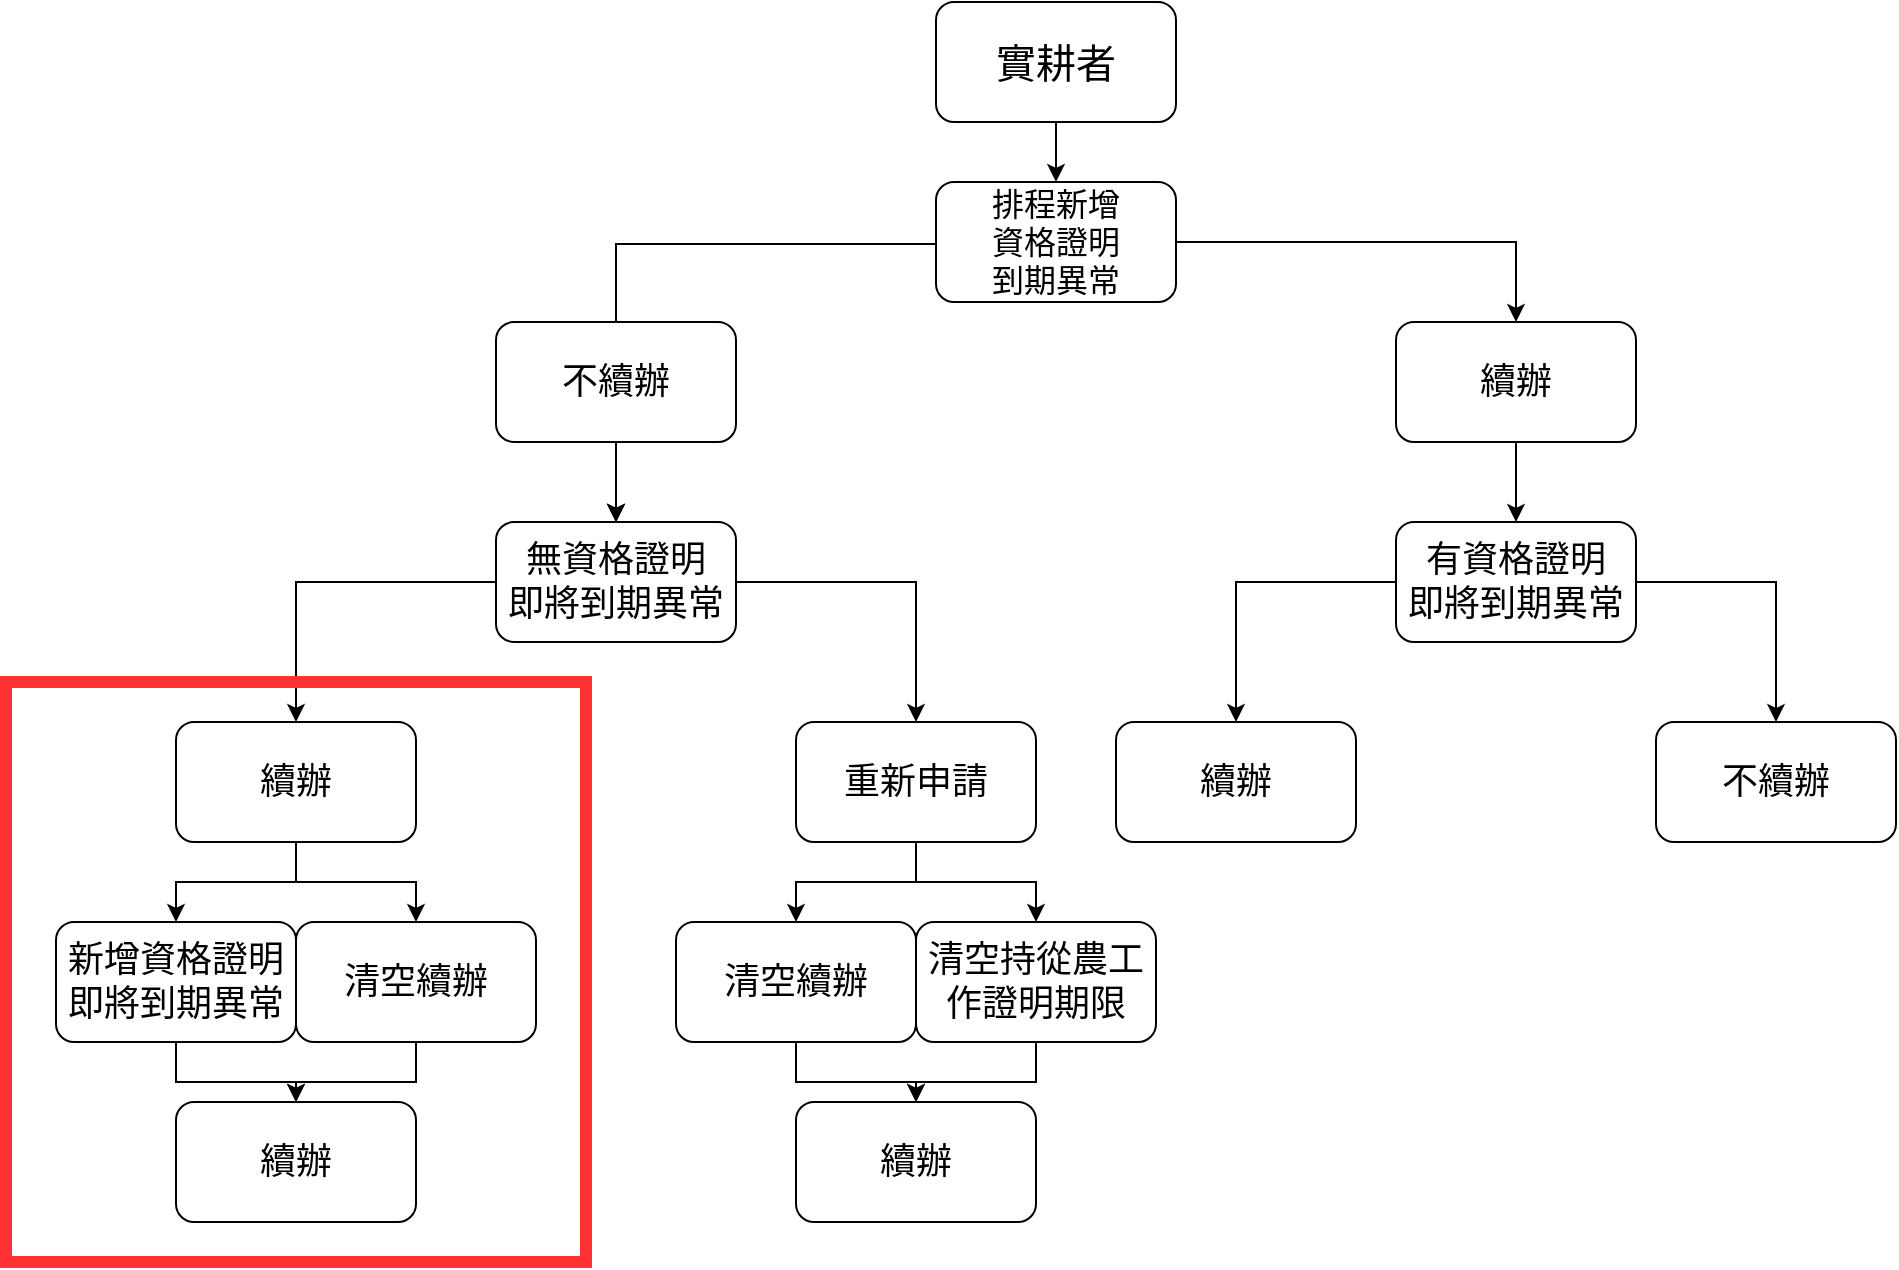 <mxfile version="26.0.4">
  <diagram name="第 1 页" id="MOW6yTSXz-LUUM_edDbN">
    <mxGraphModel dx="2261" dy="784" grid="1" gridSize="10" guides="1" tooltips="1" connect="1" arrows="1" fold="1" page="1" pageScale="1" pageWidth="827" pageHeight="1169" math="0" shadow="0">
      <root>
        <mxCell id="0" />
        <mxCell id="1" parent="0" />
        <mxCell id="kf7cG3kCLDTS_zNB6bXx-13" value="" style="edgeStyle=orthogonalEdgeStyle;rounded=0;orthogonalLoop=1;jettySize=auto;html=1;" edge="1" parent="1">
          <mxGeometry relative="1" as="geometry">
            <mxPoint x="370" y="140" as="sourcePoint" />
            <mxPoint x="210" y="200" as="targetPoint" />
            <Array as="points">
              <mxPoint x="370" y="141" />
              <mxPoint x="210" y="141" />
            </Array>
          </mxGeometry>
        </mxCell>
        <mxCell id="kf7cG3kCLDTS_zNB6bXx-23" value="" style="edgeStyle=orthogonalEdgeStyle;rounded=0;orthogonalLoop=1;jettySize=auto;html=1;" edge="1" parent="1" source="kf7cG3kCLDTS_zNB6bXx-1" target="kf7cG3kCLDTS_zNB6bXx-22">
          <mxGeometry relative="1" as="geometry" />
        </mxCell>
        <mxCell id="kf7cG3kCLDTS_zNB6bXx-1" value="&lt;font style=&quot;font-size: 20px;&quot;&gt;實耕者&lt;/font&gt;" style="rounded=1;whiteSpace=wrap;html=1;" vertex="1" parent="1">
          <mxGeometry x="370" y="20" width="120" height="60" as="geometry" />
        </mxCell>
        <mxCell id="kf7cG3kCLDTS_zNB6bXx-15" value="" style="edgeStyle=orthogonalEdgeStyle;rounded=0;orthogonalLoop=1;jettySize=auto;html=1;" edge="1" parent="1" source="kf7cG3kCLDTS_zNB6bXx-6" target="kf7cG3kCLDTS_zNB6bXx-14">
          <mxGeometry relative="1" as="geometry" />
        </mxCell>
        <mxCell id="kf7cG3kCLDTS_zNB6bXx-17" value="" style="edgeStyle=orthogonalEdgeStyle;rounded=0;orthogonalLoop=1;jettySize=auto;html=1;" edge="1" parent="1" source="kf7cG3kCLDTS_zNB6bXx-6" target="kf7cG3kCLDTS_zNB6bXx-16">
          <mxGeometry relative="1" as="geometry" />
        </mxCell>
        <mxCell id="kf7cG3kCLDTS_zNB6bXx-6" value="&lt;font style=&quot;font-size: 18px;&quot;&gt;&lt;font style=&quot;&quot;&gt;有&lt;/font&gt;&lt;span style=&quot;background-color: transparent; color: light-dark(rgb(0, 0, 0), rgb(255, 255, 255));&quot;&gt;資格證明&lt;/span&gt;&lt;/font&gt;&lt;div&gt;&lt;div&gt;&lt;font style=&quot;font-size: 18px;&quot;&gt;即將到期異常&lt;/font&gt;&lt;/div&gt;&lt;/div&gt;" style="rounded=1;whiteSpace=wrap;html=1;" vertex="1" parent="1">
          <mxGeometry x="600" y="280" width="120" height="60" as="geometry" />
        </mxCell>
        <mxCell id="kf7cG3kCLDTS_zNB6bXx-14" value="&lt;span style=&quot;font-size: 18px;&quot;&gt;不續辦&lt;/span&gt;" style="rounded=1;whiteSpace=wrap;html=1;" vertex="1" parent="1">
          <mxGeometry x="730" y="380" width="120" height="60" as="geometry" />
        </mxCell>
        <mxCell id="kf7cG3kCLDTS_zNB6bXx-16" value="&lt;span style=&quot;font-size: 18px;&quot;&gt;續辦&lt;/span&gt;" style="rounded=1;whiteSpace=wrap;html=1;" vertex="1" parent="1">
          <mxGeometry x="460" y="380" width="120" height="60" as="geometry" />
        </mxCell>
        <mxCell id="kf7cG3kCLDTS_zNB6bXx-28" value="" style="edgeStyle=orthogonalEdgeStyle;rounded=0;orthogonalLoop=1;jettySize=auto;html=1;" edge="1" parent="1" source="kf7cG3kCLDTS_zNB6bXx-18" target="kf7cG3kCLDTS_zNB6bXx-27">
          <mxGeometry relative="1" as="geometry" />
        </mxCell>
        <mxCell id="kf7cG3kCLDTS_zNB6bXx-30" value="" style="edgeStyle=orthogonalEdgeStyle;rounded=0;orthogonalLoop=1;jettySize=auto;html=1;" edge="1" parent="1" source="kf7cG3kCLDTS_zNB6bXx-18" target="kf7cG3kCLDTS_zNB6bXx-27">
          <mxGeometry relative="1" as="geometry" />
        </mxCell>
        <mxCell id="kf7cG3kCLDTS_zNB6bXx-32" value="" style="edgeStyle=orthogonalEdgeStyle;rounded=0;orthogonalLoop=1;jettySize=auto;html=1;" edge="1" parent="1" source="kf7cG3kCLDTS_zNB6bXx-18" target="kf7cG3kCLDTS_zNB6bXx-27">
          <mxGeometry relative="1" as="geometry" />
        </mxCell>
        <mxCell id="kf7cG3kCLDTS_zNB6bXx-18" value="&lt;span style=&quot;font-size: 18px;&quot;&gt;不續辦&lt;/span&gt;" style="rounded=1;whiteSpace=wrap;html=1;" vertex="1" parent="1">
          <mxGeometry x="150" y="180" width="120" height="60" as="geometry" />
        </mxCell>
        <mxCell id="kf7cG3kCLDTS_zNB6bXx-66" style="edgeStyle=orthogonalEdgeStyle;rounded=0;orthogonalLoop=1;jettySize=auto;html=1;entryX=0.5;entryY=0;entryDx=0;entryDy=0;" edge="1" parent="1" source="kf7cG3kCLDTS_zNB6bXx-22" target="kf7cG3kCLDTS_zNB6bXx-64">
          <mxGeometry relative="1" as="geometry" />
        </mxCell>
        <mxCell id="kf7cG3kCLDTS_zNB6bXx-22" value="&lt;font style=&quot;font-size: 16px;&quot;&gt;排程新增&lt;/font&gt;&lt;div&gt;&lt;font style=&quot;font-size: 16px;&quot;&gt;資格證明&lt;/font&gt;&lt;/div&gt;&lt;div&gt;&lt;font style=&quot;font-size: 16px;&quot;&gt;到期異常&lt;/font&gt;&lt;/div&gt;" style="rounded=1;whiteSpace=wrap;html=1;" vertex="1" parent="1">
          <mxGeometry x="370" y="110" width="120" height="60" as="geometry" />
        </mxCell>
        <mxCell id="kf7cG3kCLDTS_zNB6bXx-42" value="" style="edgeStyle=orthogonalEdgeStyle;rounded=0;orthogonalLoop=1;jettySize=auto;html=1;" edge="1" parent="1" source="kf7cG3kCLDTS_zNB6bXx-27" target="kf7cG3kCLDTS_zNB6bXx-34">
          <mxGeometry relative="1" as="geometry" />
        </mxCell>
        <mxCell id="kf7cG3kCLDTS_zNB6bXx-49" style="edgeStyle=orthogonalEdgeStyle;rounded=0;orthogonalLoop=1;jettySize=auto;html=1;" edge="1" parent="1" source="kf7cG3kCLDTS_zNB6bXx-27" target="kf7cG3kCLDTS_zNB6bXx-48">
          <mxGeometry relative="1" as="geometry" />
        </mxCell>
        <mxCell id="kf7cG3kCLDTS_zNB6bXx-27" value="&lt;span style=&quot;font-size: 18px;&quot;&gt;無資格證明&lt;/span&gt;&lt;div&gt;&lt;span style=&quot;font-size: 18px;&quot;&gt;即將到期異常&lt;/span&gt;&lt;/div&gt;" style="rounded=1;whiteSpace=wrap;html=1;" vertex="1" parent="1">
          <mxGeometry x="150" y="280" width="120" height="60" as="geometry" />
        </mxCell>
        <mxCell id="kf7cG3kCLDTS_zNB6bXx-44" value="" style="edgeStyle=orthogonalEdgeStyle;rounded=0;orthogonalLoop=1;jettySize=auto;html=1;" edge="1" parent="1" source="kf7cG3kCLDTS_zNB6bXx-34" target="kf7cG3kCLDTS_zNB6bXx-43">
          <mxGeometry relative="1" as="geometry" />
        </mxCell>
        <mxCell id="kf7cG3kCLDTS_zNB6bXx-47" style="edgeStyle=orthogonalEdgeStyle;rounded=0;orthogonalLoop=1;jettySize=auto;html=1;" edge="1" parent="1" source="kf7cG3kCLDTS_zNB6bXx-34" target="kf7cG3kCLDTS_zNB6bXx-46">
          <mxGeometry relative="1" as="geometry" />
        </mxCell>
        <mxCell id="kf7cG3kCLDTS_zNB6bXx-34" value="&lt;span style=&quot;font-size: 18px;&quot;&gt;續辦&lt;/span&gt;" style="rounded=1;whiteSpace=wrap;html=1;" vertex="1" parent="1">
          <mxGeometry x="-10" y="380" width="120" height="60" as="geometry" />
        </mxCell>
        <mxCell id="kf7cG3kCLDTS_zNB6bXx-61" style="edgeStyle=orthogonalEdgeStyle;rounded=0;orthogonalLoop=1;jettySize=auto;html=1;entryX=0.5;entryY=0;entryDx=0;entryDy=0;" edge="1" parent="1" source="kf7cG3kCLDTS_zNB6bXx-43" target="kf7cG3kCLDTS_zNB6bXx-60">
          <mxGeometry relative="1" as="geometry" />
        </mxCell>
        <mxCell id="kf7cG3kCLDTS_zNB6bXx-43" value="&lt;span style=&quot;font-size: 18px;&quot;&gt;新增資格證明即將到期異常&lt;/span&gt;" style="rounded=1;whiteSpace=wrap;html=1;" vertex="1" parent="1">
          <mxGeometry x="-70" y="480" width="120" height="60" as="geometry" />
        </mxCell>
        <mxCell id="kf7cG3kCLDTS_zNB6bXx-63" style="edgeStyle=orthogonalEdgeStyle;rounded=0;orthogonalLoop=1;jettySize=auto;html=1;entryX=0.5;entryY=0;entryDx=0;entryDy=0;" edge="1" parent="1" source="kf7cG3kCLDTS_zNB6bXx-46" target="kf7cG3kCLDTS_zNB6bXx-60">
          <mxGeometry relative="1" as="geometry" />
        </mxCell>
        <mxCell id="kf7cG3kCLDTS_zNB6bXx-46" value="&lt;span style=&quot;font-size: 18px;&quot;&gt;清空續辦&lt;/span&gt;" style="rounded=1;whiteSpace=wrap;html=1;" vertex="1" parent="1">
          <mxGeometry x="50" y="480" width="120" height="60" as="geometry" />
        </mxCell>
        <mxCell id="kf7cG3kCLDTS_zNB6bXx-53" style="edgeStyle=orthogonalEdgeStyle;rounded=0;orthogonalLoop=1;jettySize=auto;html=1;entryX=0.5;entryY=0;entryDx=0;entryDy=0;" edge="1" parent="1" source="kf7cG3kCLDTS_zNB6bXx-48" target="kf7cG3kCLDTS_zNB6bXx-50">
          <mxGeometry relative="1" as="geometry" />
        </mxCell>
        <mxCell id="kf7cG3kCLDTS_zNB6bXx-54" style="edgeStyle=orthogonalEdgeStyle;rounded=0;orthogonalLoop=1;jettySize=auto;html=1;entryX=0.5;entryY=0;entryDx=0;entryDy=0;" edge="1" parent="1" source="kf7cG3kCLDTS_zNB6bXx-48" target="kf7cG3kCLDTS_zNB6bXx-52">
          <mxGeometry relative="1" as="geometry" />
        </mxCell>
        <mxCell id="kf7cG3kCLDTS_zNB6bXx-48" value="&lt;span style=&quot;font-size: 18px;&quot;&gt;重新申請&lt;/span&gt;" style="rounded=1;whiteSpace=wrap;html=1;" vertex="1" parent="1">
          <mxGeometry x="300" y="380" width="120" height="60" as="geometry" />
        </mxCell>
        <mxCell id="kf7cG3kCLDTS_zNB6bXx-56" style="edgeStyle=orthogonalEdgeStyle;rounded=0;orthogonalLoop=1;jettySize=auto;html=1;entryX=0.5;entryY=0;entryDx=0;entryDy=0;" edge="1" parent="1" source="kf7cG3kCLDTS_zNB6bXx-50" target="kf7cG3kCLDTS_zNB6bXx-55">
          <mxGeometry relative="1" as="geometry" />
        </mxCell>
        <mxCell id="kf7cG3kCLDTS_zNB6bXx-50" value="&lt;span style=&quot;font-size: 18px;&quot;&gt;清空續辦&lt;/span&gt;" style="rounded=1;whiteSpace=wrap;html=1;" vertex="1" parent="1">
          <mxGeometry x="240" y="480" width="120" height="60" as="geometry" />
        </mxCell>
        <mxCell id="kf7cG3kCLDTS_zNB6bXx-57" style="edgeStyle=orthogonalEdgeStyle;rounded=0;orthogonalLoop=1;jettySize=auto;html=1;entryX=0.5;entryY=0;entryDx=0;entryDy=0;" edge="1" parent="1" source="kf7cG3kCLDTS_zNB6bXx-52" target="kf7cG3kCLDTS_zNB6bXx-55">
          <mxGeometry relative="1" as="geometry" />
        </mxCell>
        <mxCell id="kf7cG3kCLDTS_zNB6bXx-52" value="&lt;span style=&quot;font-size: 18px;&quot;&gt;清空持從農工作證明期限&lt;/span&gt;" style="rounded=1;whiteSpace=wrap;html=1;" vertex="1" parent="1">
          <mxGeometry x="360" y="480" width="120" height="60" as="geometry" />
        </mxCell>
        <mxCell id="kf7cG3kCLDTS_zNB6bXx-55" value="&lt;span style=&quot;font-size: 18px;&quot;&gt;續辦&lt;/span&gt;" style="rounded=1;whiteSpace=wrap;html=1;" vertex="1" parent="1">
          <mxGeometry x="300" y="570" width="120" height="60" as="geometry" />
        </mxCell>
        <mxCell id="kf7cG3kCLDTS_zNB6bXx-60" value="&lt;span style=&quot;font-size: 18px;&quot;&gt;續辦&lt;/span&gt;" style="rounded=1;whiteSpace=wrap;html=1;" vertex="1" parent="1">
          <mxGeometry x="-10" y="570" width="120" height="60" as="geometry" />
        </mxCell>
        <mxCell id="kf7cG3kCLDTS_zNB6bXx-65" value="" style="edgeStyle=orthogonalEdgeStyle;rounded=0;orthogonalLoop=1;jettySize=auto;html=1;" edge="1" parent="1" source="kf7cG3kCLDTS_zNB6bXx-64" target="kf7cG3kCLDTS_zNB6bXx-6">
          <mxGeometry relative="1" as="geometry" />
        </mxCell>
        <mxCell id="kf7cG3kCLDTS_zNB6bXx-64" value="&lt;span style=&quot;font-size: 18px;&quot;&gt;續辦&lt;/span&gt;" style="rounded=1;whiteSpace=wrap;html=1;" vertex="1" parent="1">
          <mxGeometry x="600" y="180" width="120" height="60" as="geometry" />
        </mxCell>
        <mxCell id="kf7cG3kCLDTS_zNB6bXx-67" value="" style="whiteSpace=wrap;html=1;aspect=fixed;fillColor=none;strokeColor=#FF3333;strokeWidth=6;" vertex="1" parent="1">
          <mxGeometry x="-95" y="360" width="290" height="290" as="geometry" />
        </mxCell>
      </root>
    </mxGraphModel>
  </diagram>
</mxfile>
